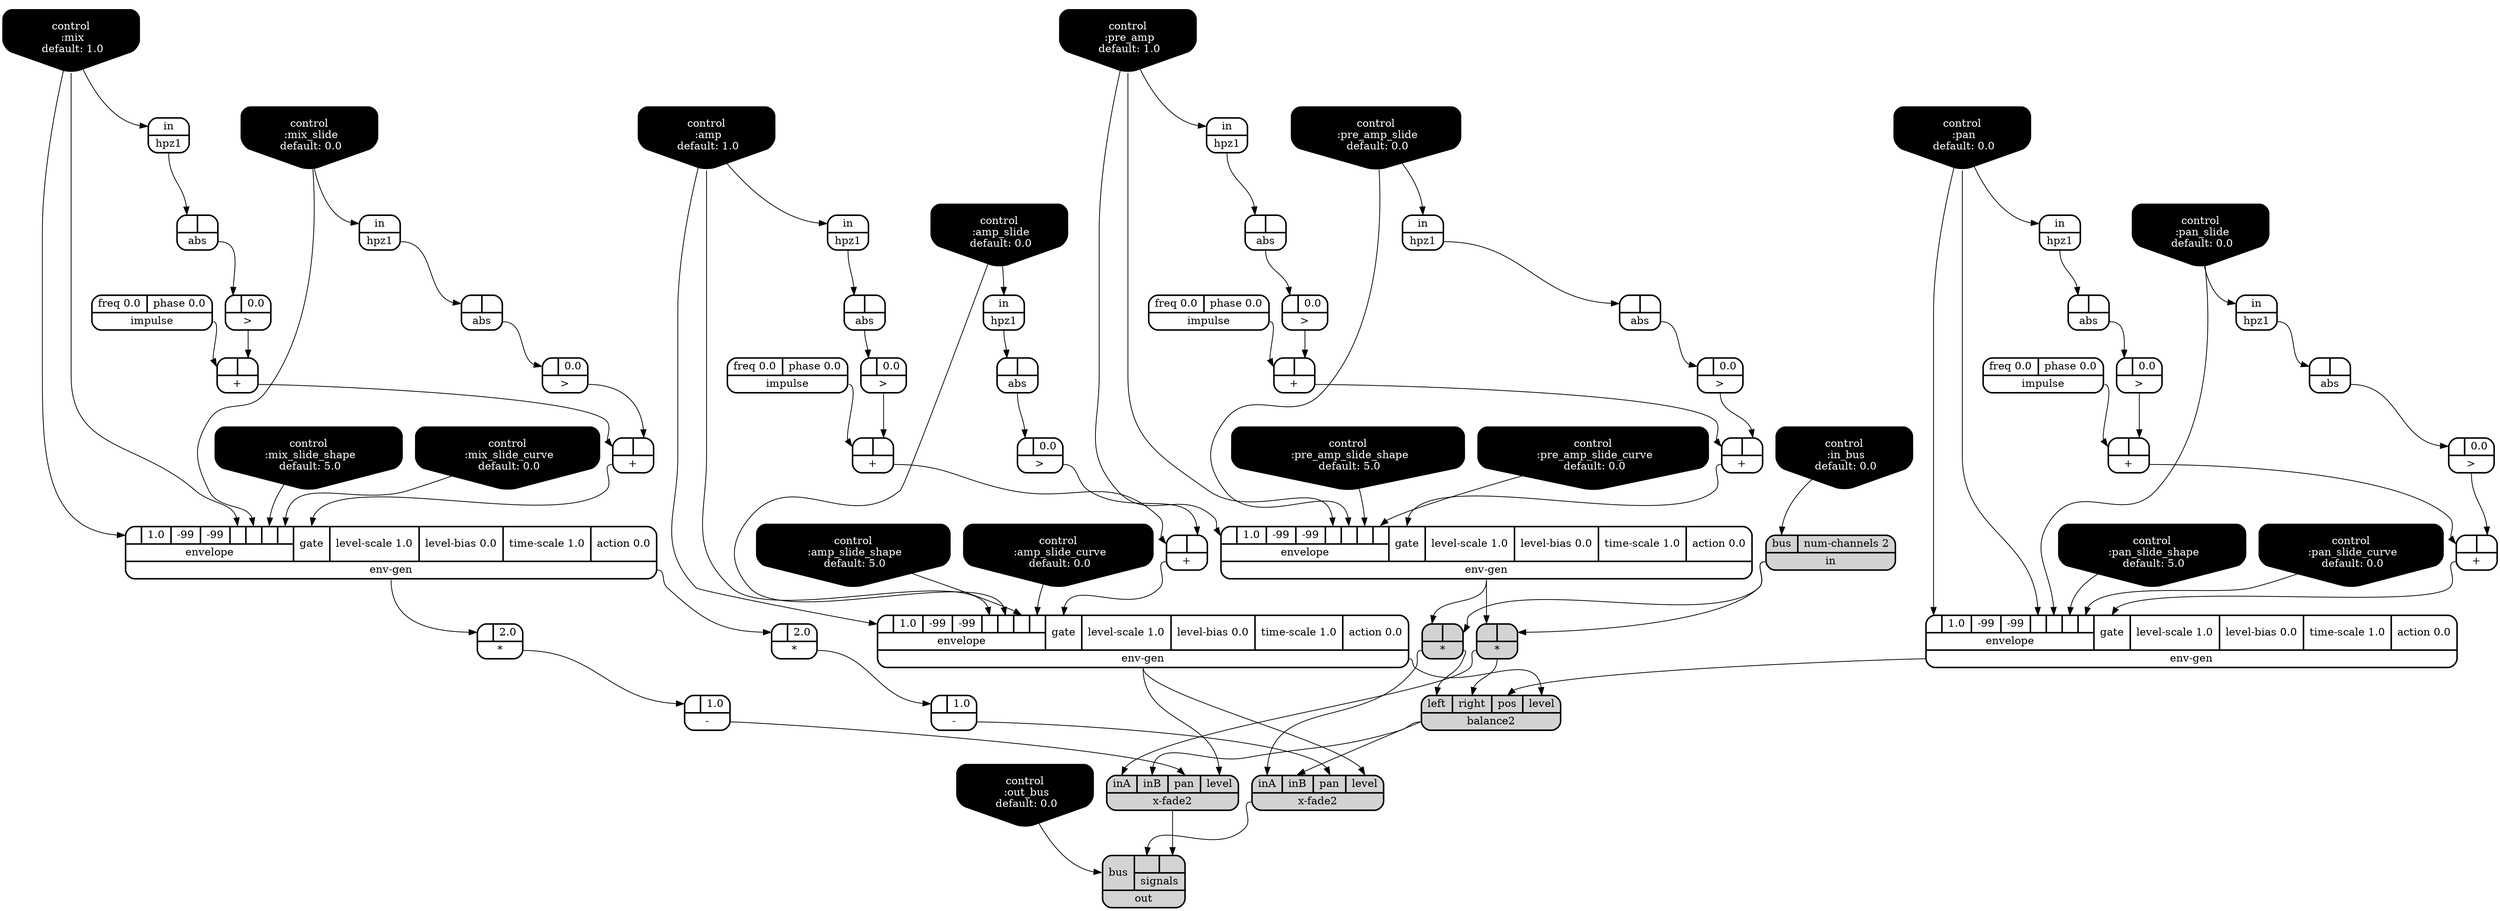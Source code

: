digraph synthdef {
39 [label = "{{ <a> |<b> } |<__UG_NAME__>* }" style="filled, bold, rounded"  shape=record rankdir=LR];
40 [label = "{{ <a> |<b> } |<__UG_NAME__>* }" style="filled, bold, rounded"  shape=record rankdir=LR];
62 [label = "{{ <a> |<b> 2.0} |<__UG_NAME__>* }" style="bold, rounded" shape=record rankdir=LR];
65 [label = "{{ <a> |<b> 2.0} |<__UG_NAME__>* }" style="bold, rounded" shape=record rankdir=LR];
22 [label = "{{ <a> |<b> } |<__UG_NAME__>+ }" style="bold, rounded" shape=record rankdir=LR];
26 [label = "{{ <a> |<b> } |<__UG_NAME__>+ }" style="bold, rounded" shape=record rankdir=LR];
32 [label = "{{ <a> |<b> } |<__UG_NAME__>+ }" style="bold, rounded" shape=record rankdir=LR];
36 [label = "{{ <a> |<b> } |<__UG_NAME__>+ }" style="bold, rounded" shape=record rankdir=LR];
45 [label = "{{ <a> |<b> } |<__UG_NAME__>+ }" style="bold, rounded" shape=record rankdir=LR];
48 [label = "{{ <a> |<b> } |<__UG_NAME__>+ }" style="bold, rounded" shape=record rankdir=LR];
56 [label = "{{ <a> |<b> } |<__UG_NAME__>+ }" style="bold, rounded" shape=record rankdir=LR];
60 [label = "{{ <a> |<b> } |<__UG_NAME__>+ }" style="bold, rounded" shape=record rankdir=LR];
63 [label = "{{ <a> |<b> 1.0} |<__UG_NAME__>- }" style="bold, rounded" shape=record rankdir=LR];
66 [label = "{{ <a> |<b> 1.0} |<__UG_NAME__>- }" style="bold, rounded" shape=record rankdir=LR];
21 [label = "{{ <a> |<b> 0.0} |<__UG_NAME__>\> }" style="bold, rounded" shape=record rankdir=LR];
25 [label = "{{ <a> |<b> 0.0} |<__UG_NAME__>\> }" style="bold, rounded" shape=record rankdir=LR];
31 [label = "{{ <a> |<b> 0.0} |<__UG_NAME__>\> }" style="bold, rounded" shape=record rankdir=LR];
35 [label = "{{ <a> |<b> 0.0} |<__UG_NAME__>\> }" style="bold, rounded" shape=record rankdir=LR];
44 [label = "{{ <a> |<b> 0.0} |<__UG_NAME__>\> }" style="bold, rounded" shape=record rankdir=LR];
47 [label = "{{ <a> |<b> 0.0} |<__UG_NAME__>\> }" style="bold, rounded" shape=record rankdir=LR];
55 [label = "{{ <a> |<b> 0.0} |<__UG_NAME__>\> }" style="bold, rounded" shape=record rankdir=LR];
59 [label = "{{ <a> |<b> 0.0} |<__UG_NAME__>\> }" style="bold, rounded" shape=record rankdir=LR];
20 [label = "{{ <a> |<b> } |<__UG_NAME__>abs }" style="bold, rounded" shape=record rankdir=LR];
24 [label = "{{ <a> |<b> } |<__UG_NAME__>abs }" style="bold, rounded" shape=record rankdir=LR];
30 [label = "{{ <a> |<b> } |<__UG_NAME__>abs }" style="bold, rounded" shape=record rankdir=LR];
34 [label = "{{ <a> |<b> } |<__UG_NAME__>abs }" style="bold, rounded" shape=record rankdir=LR];
43 [label = "{{ <a> |<b> } |<__UG_NAME__>abs }" style="bold, rounded" shape=record rankdir=LR];
46 [label = "{{ <a> |<b> } |<__UG_NAME__>abs }" style="bold, rounded" shape=record rankdir=LR];
54 [label = "{{ <a> |<b> } |<__UG_NAME__>abs }" style="bold, rounded" shape=record rankdir=LR];
58 [label = "{{ <a> |<b> } |<__UG_NAME__>abs }" style="bold, rounded" shape=record rankdir=LR];
51 [label = "{{ <left> left|<right> right|<pos> pos|<level> level} |<__UG_NAME__>balance2 }" style="filled, bold, rounded"  shape=record rankdir=LR];
0 [label = "control
 :amp
 default: 1.0" shape=invhouse style="rounded, filled, bold" fillcolor=black fontcolor=white ]; 
1 [label = "control
 :amp_slide
 default: 0.0" shape=invhouse style="rounded, filled, bold" fillcolor=black fontcolor=white ]; 
2 [label = "control
 :amp_slide_shape
 default: 5.0" shape=invhouse style="rounded, filled, bold" fillcolor=black fontcolor=white ]; 
3 [label = "control
 :amp_slide_curve
 default: 0.0" shape=invhouse style="rounded, filled, bold" fillcolor=black fontcolor=white ]; 
4 [label = "control
 :mix
 default: 1.0" shape=invhouse style="rounded, filled, bold" fillcolor=black fontcolor=white ]; 
5 [label = "control
 :mix_slide
 default: 0.0" shape=invhouse style="rounded, filled, bold" fillcolor=black fontcolor=white ]; 
6 [label = "control
 :mix_slide_shape
 default: 5.0" shape=invhouse style="rounded, filled, bold" fillcolor=black fontcolor=white ]; 
7 [label = "control
 :mix_slide_curve
 default: 0.0" shape=invhouse style="rounded, filled, bold" fillcolor=black fontcolor=white ]; 
8 [label = "control
 :pre_amp
 default: 1.0" shape=invhouse style="rounded, filled, bold" fillcolor=black fontcolor=white ]; 
9 [label = "control
 :pre_amp_slide
 default: 0.0" shape=invhouse style="rounded, filled, bold" fillcolor=black fontcolor=white ]; 
10 [label = "control
 :pre_amp_slide_shape
 default: 5.0" shape=invhouse style="rounded, filled, bold" fillcolor=black fontcolor=white ]; 
11 [label = "control
 :pre_amp_slide_curve
 default: 0.0" shape=invhouse style="rounded, filled, bold" fillcolor=black fontcolor=white ]; 
12 [label = "control
 :pan
 default: 0.0" shape=invhouse style="rounded, filled, bold" fillcolor=black fontcolor=white ]; 
13 [label = "control
 :pan_slide
 default: 0.0" shape=invhouse style="rounded, filled, bold" fillcolor=black fontcolor=white ]; 
14 [label = "control
 :pan_slide_shape
 default: 5.0" shape=invhouse style="rounded, filled, bold" fillcolor=black fontcolor=white ]; 
15 [label = "control
 :pan_slide_curve
 default: 0.0" shape=invhouse style="rounded, filled, bold" fillcolor=black fontcolor=white ]; 
16 [label = "control
 :in_bus
 default: 0.0" shape=invhouse style="rounded, filled, bold" fillcolor=black fontcolor=white ]; 
17 [label = "control
 :out_bus
 default: 0.0" shape=invhouse style="rounded, filled, bold" fillcolor=black fontcolor=white ]; 
37 [label = "{{ {{<envelope___control___0>|1.0|-99|-99|<envelope___control___4>|<envelope___control___5>|<envelope___control___6>|<envelope___control___7>}|envelope}|<gate> gate|<level____scale> level-scale 1.0|<level____bias> level-bias 0.0|<time____scale> time-scale 1.0|<action> action 0.0} |<__UG_NAME__>env-gen }" style="bold, rounded" shape=record rankdir=LR];
49 [label = "{{ {{<envelope___control___0>|1.0|-99|-99|<envelope___control___4>|<envelope___control___5>|<envelope___control___6>|<envelope___control___7>}|envelope}|<gate> gate|<level____scale> level-scale 1.0|<level____bias> level-bias 0.0|<time____scale> time-scale 1.0|<action> action 0.0} |<__UG_NAME__>env-gen }" style="bold, rounded" shape=record rankdir=LR];
50 [label = "{{ {{<envelope___control___0>|1.0|-99|-99|<envelope___control___4>|<envelope___control___5>|<envelope___control___6>|<envelope___control___7>}|envelope}|<gate> gate|<level____scale> level-scale 1.0|<level____bias> level-bias 0.0|<time____scale> time-scale 1.0|<action> action 0.0} |<__UG_NAME__>env-gen }" style="bold, rounded" shape=record rankdir=LR];
61 [label = "{{ {{<envelope___control___0>|1.0|-99|-99|<envelope___control___4>|<envelope___control___5>|<envelope___control___6>|<envelope___control___7>}|envelope}|<gate> gate|<level____scale> level-scale 1.0|<level____bias> level-bias 0.0|<time____scale> time-scale 1.0|<action> action 0.0} |<__UG_NAME__>env-gen }" style="bold, rounded" shape=record rankdir=LR];
19 [label = "{{ <in> in} |<__UG_NAME__>hpz1 }" style="bold, rounded" shape=record rankdir=LR];
23 [label = "{{ <in> in} |<__UG_NAME__>hpz1 }" style="bold, rounded" shape=record rankdir=LR];
27 [label = "{{ <in> in} |<__UG_NAME__>hpz1 }" style="bold, rounded" shape=record rankdir=LR];
29 [label = "{{ <in> in} |<__UG_NAME__>hpz1 }" style="bold, rounded" shape=record rankdir=LR];
33 [label = "{{ <in> in} |<__UG_NAME__>hpz1 }" style="bold, rounded" shape=record rankdir=LR];
42 [label = "{{ <in> in} |<__UG_NAME__>hpz1 }" style="bold, rounded" shape=record rankdir=LR];
53 [label = "{{ <in> in} |<__UG_NAME__>hpz1 }" style="bold, rounded" shape=record rankdir=LR];
57 [label = "{{ <in> in} |<__UG_NAME__>hpz1 }" style="bold, rounded" shape=record rankdir=LR];
18 [label = "{{ <freq> freq 0.0|<phase> phase 0.0} |<__UG_NAME__>impulse }" style="bold, rounded" shape=record rankdir=LR];
28 [label = "{{ <freq> freq 0.0|<phase> phase 0.0} |<__UG_NAME__>impulse }" style="bold, rounded" shape=record rankdir=LR];
41 [label = "{{ <freq> freq 0.0|<phase> phase 0.0} |<__UG_NAME__>impulse }" style="bold, rounded" shape=record rankdir=LR];
52 [label = "{{ <freq> freq 0.0|<phase> phase 0.0} |<__UG_NAME__>impulse }" style="bold, rounded" shape=record rankdir=LR];
38 [label = "{{ <bus> bus|<num____channels> num-channels 2} |<__UG_NAME__>in }" style="filled, bold, rounded"  shape=record rankdir=LR];
68 [label = "{{ <bus> bus|{{<signals___x____fade2___0>|<signals___x____fade2___1>}|signals}} |<__UG_NAME__>out }" style="filled, bold, rounded"  shape=record rankdir=LR];
64 [label = "{{ <ina> inA|<inb> inB|<pan> pan|<level> level} |<__UG_NAME__>x-fade2 }" style="filled, bold, rounded"  shape=record rankdir=LR];
67 [label = "{{ <ina> inA|<inb> inB|<pan> pan|<level> level} |<__UG_NAME__>x-fade2 }" style="filled, bold, rounded"  shape=record rankdir=LR];

38:__UG_NAME__ -> 39:b ;
37:__UG_NAME__ -> 39:a ;
38:__UG_NAME__ -> 40:b ;
37:__UG_NAME__ -> 40:a ;
61:__UG_NAME__ -> 62:a ;
61:__UG_NAME__ -> 65:a ;
21:__UG_NAME__ -> 22:b ;
18:__UG_NAME__ -> 22:a ;
25:__UG_NAME__ -> 26:b ;
22:__UG_NAME__ -> 26:a ;
31:__UG_NAME__ -> 32:b ;
28:__UG_NAME__ -> 32:a ;
35:__UG_NAME__ -> 36:b ;
32:__UG_NAME__ -> 36:a ;
44:__UG_NAME__ -> 45:b ;
41:__UG_NAME__ -> 45:a ;
47:__UG_NAME__ -> 48:b ;
45:__UG_NAME__ -> 48:a ;
55:__UG_NAME__ -> 56:b ;
52:__UG_NAME__ -> 56:a ;
59:__UG_NAME__ -> 60:b ;
56:__UG_NAME__ -> 60:a ;
62:__UG_NAME__ -> 63:a ;
65:__UG_NAME__ -> 66:a ;
20:__UG_NAME__ -> 21:a ;
24:__UG_NAME__ -> 25:a ;
30:__UG_NAME__ -> 31:a ;
34:__UG_NAME__ -> 35:a ;
43:__UG_NAME__ -> 44:a ;
46:__UG_NAME__ -> 47:a ;
54:__UG_NAME__ -> 55:a ;
58:__UG_NAME__ -> 59:a ;
19:__UG_NAME__ -> 20:a ;
23:__UG_NAME__ -> 24:a ;
29:__UG_NAME__ -> 30:a ;
33:__UG_NAME__ -> 34:a ;
42:__UG_NAME__ -> 43:a ;
27:__UG_NAME__ -> 46:a ;
53:__UG_NAME__ -> 54:a ;
57:__UG_NAME__ -> 58:a ;
50:__UG_NAME__ -> 51:level ;
49:__UG_NAME__ -> 51:pos ;
40:__UG_NAME__ -> 51:right ;
39:__UG_NAME__ -> 51:left ;
36:__UG_NAME__ -> 37:gate ;
8:__UG_NAME__ -> 37:envelope___control___0 ;
8:__UG_NAME__ -> 37:envelope___control___4 ;
9:__UG_NAME__ -> 37:envelope___control___5 ;
10:__UG_NAME__ -> 37:envelope___control___6 ;
11:__UG_NAME__ -> 37:envelope___control___7 ;
48:__UG_NAME__ -> 49:gate ;
12:__UG_NAME__ -> 49:envelope___control___0 ;
12:__UG_NAME__ -> 49:envelope___control___4 ;
13:__UG_NAME__ -> 49:envelope___control___5 ;
14:__UG_NAME__ -> 49:envelope___control___6 ;
15:__UG_NAME__ -> 49:envelope___control___7 ;
26:__UG_NAME__ -> 50:gate ;
0:__UG_NAME__ -> 50:envelope___control___0 ;
0:__UG_NAME__ -> 50:envelope___control___4 ;
1:__UG_NAME__ -> 50:envelope___control___5 ;
2:__UG_NAME__ -> 50:envelope___control___6 ;
3:__UG_NAME__ -> 50:envelope___control___7 ;
60:__UG_NAME__ -> 61:gate ;
4:__UG_NAME__ -> 61:envelope___control___0 ;
4:__UG_NAME__ -> 61:envelope___control___4 ;
5:__UG_NAME__ -> 61:envelope___control___5 ;
6:__UG_NAME__ -> 61:envelope___control___6 ;
7:__UG_NAME__ -> 61:envelope___control___7 ;
0:__UG_NAME__ -> 19:in ;
1:__UG_NAME__ -> 23:in ;
13:__UG_NAME__ -> 27:in ;
8:__UG_NAME__ -> 29:in ;
9:__UG_NAME__ -> 33:in ;
12:__UG_NAME__ -> 42:in ;
4:__UG_NAME__ -> 53:in ;
5:__UG_NAME__ -> 57:in ;
16:__UG_NAME__ -> 38:bus ;
67:__UG_NAME__ -> 68:signals___x____fade2___0 ;
64:__UG_NAME__ -> 68:signals___x____fade2___1 ;
17:__UG_NAME__ -> 68:bus ;
50:__UG_NAME__ -> 64:level ;
63:__UG_NAME__ -> 64:pan ;
51:__UG_NAME__ -> 64:inb ;
40:__UG_NAME__ -> 64:ina ;
50:__UG_NAME__ -> 67:level ;
66:__UG_NAME__ -> 67:pan ;
51:__UG_NAME__ -> 67:inb ;
39:__UG_NAME__ -> 67:ina ;

}